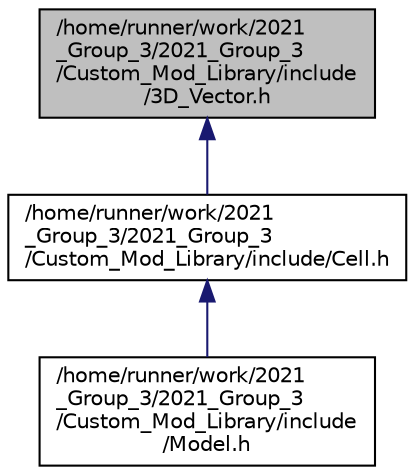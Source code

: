 digraph "/home/runner/work/2021_Group_3/2021_Group_3/Custom_Mod_Library/include/3D_Vector.h"
{
 // LATEX_PDF_SIZE
  bgcolor="transparent";
  edge [fontname="Helvetica",fontsize="10",labelfontname="Helvetica",labelfontsize="10"];
  node [fontname="Helvetica",fontsize="10",shape=record];
  Node1 [label="/home/runner/work/2021\l_Group_3/2021_Group_3\l/Custom_Mod_Library/include\l/3D_Vector.h",height=0.2,width=0.4,color="black", fillcolor="grey75", style="filled", fontcolor="black",tooltip="Class used to store 3D Vector points for the Model class."];
  Node1 -> Node2 [dir="back",color="midnightblue",fontsize="10",style="solid",fontname="Helvetica"];
  Node2 [label="/home/runner/work/2021\l_Group_3/2021_Group_3\l/Custom_Mod_Library/include/Cell.h",height=0.2,width=0.4,color="black",URL="$_cell_8h.html",tooltip="Cell class used to store Cell shapes that make up a model."];
  Node2 -> Node3 [dir="back",color="midnightblue",fontsize="10",style="solid",fontname="Helvetica"];
  Node3 [label="/home/runner/work/2021\l_Group_3/2021_Group_3\l/Custom_Mod_Library/include\l/Model.h",height=0.2,width=0.4,color="black",URL="$_model_8h.html",tooltip="Class used to open, save and store .mod files."];
}
